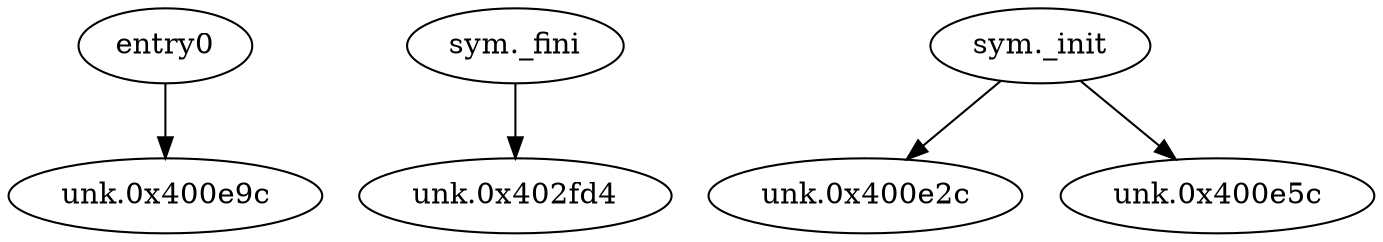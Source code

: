 digraph code {
  "0x00400e90" [label="entry0"];
  "0x00400e90" -> "0x00400e9c";
  "0x00400e9c" [label="unk.0x400e9c"];
  "0x00402fb0" [label="sym._fini"];
  "0x00402fb0" -> "0x00402fd4";
  "0x00402fd4" [label="unk.0x402fd4"];
  "0x00400e08" [label="sym._init"];
  "0x00400e08" -> "0x00400e2c";
  "0x00400e2c" [label="unk.0x400e2c"];
  "0x00400e08" -> "0x00400e5c";
  "0x00400e5c" [label="unk.0x400e5c"];
}